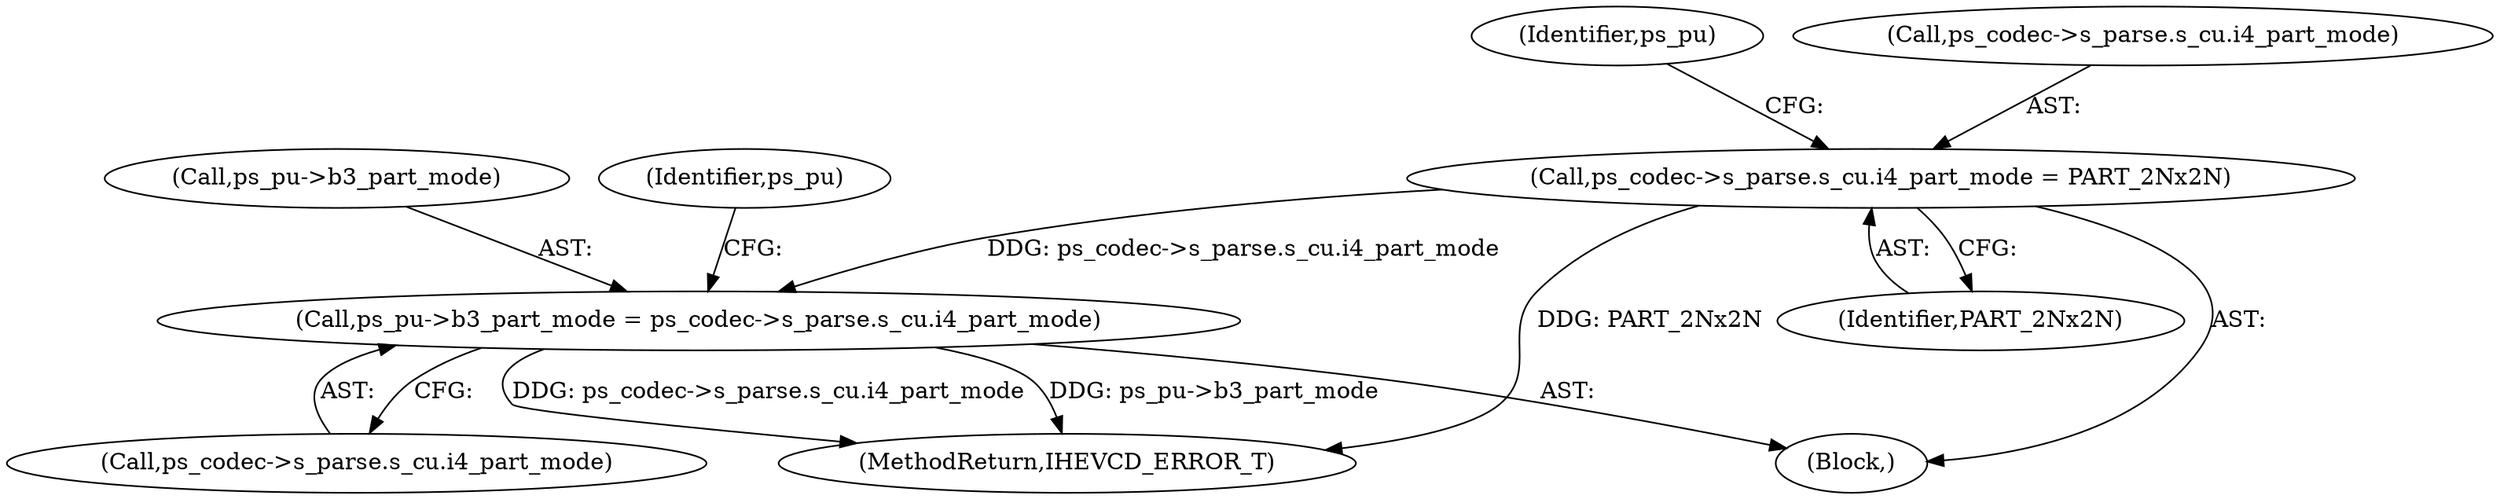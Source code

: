 digraph "0_Android_2b9fb0c2074d370a254b35e2489de2d94943578d@pointer" {
"1002364" [label="(Call,ps_pu->b3_part_mode = ps_codec->s_parse.s_cu.i4_part_mode)"];
"1002317" [label="(Call,ps_codec->s_parse.s_cu.i4_part_mode = PART_2Nx2N)"];
"1002368" [label="(Call,ps_codec->s_parse.s_cu.i4_part_mode)"];
"1002377" [label="(Identifier,ps_pu)"];
"1002328" [label="(Identifier,ps_pu)"];
"1002365" [label="(Call,ps_pu->b3_part_mode)"];
"1002318" [label="(Call,ps_codec->s_parse.s_cu.i4_part_mode)"];
"1002317" [label="(Call,ps_codec->s_parse.s_cu.i4_part_mode = PART_2Nx2N)"];
"1002364" [label="(Call,ps_pu->b3_part_mode = ps_codec->s_parse.s_cu.i4_part_mode)"];
"1002164" [label="(Block,)"];
"1005291" [label="(MethodReturn,IHEVCD_ERROR_T)"];
"1002325" [label="(Identifier,PART_2Nx2N)"];
"1002364" -> "1002164"  [label="AST: "];
"1002364" -> "1002368"  [label="CFG: "];
"1002365" -> "1002364"  [label="AST: "];
"1002368" -> "1002364"  [label="AST: "];
"1002377" -> "1002364"  [label="CFG: "];
"1002364" -> "1005291"  [label="DDG: ps_pu->b3_part_mode"];
"1002364" -> "1005291"  [label="DDG: ps_codec->s_parse.s_cu.i4_part_mode"];
"1002317" -> "1002364"  [label="DDG: ps_codec->s_parse.s_cu.i4_part_mode"];
"1002317" -> "1002164"  [label="AST: "];
"1002317" -> "1002325"  [label="CFG: "];
"1002318" -> "1002317"  [label="AST: "];
"1002325" -> "1002317"  [label="AST: "];
"1002328" -> "1002317"  [label="CFG: "];
"1002317" -> "1005291"  [label="DDG: PART_2Nx2N"];
}
